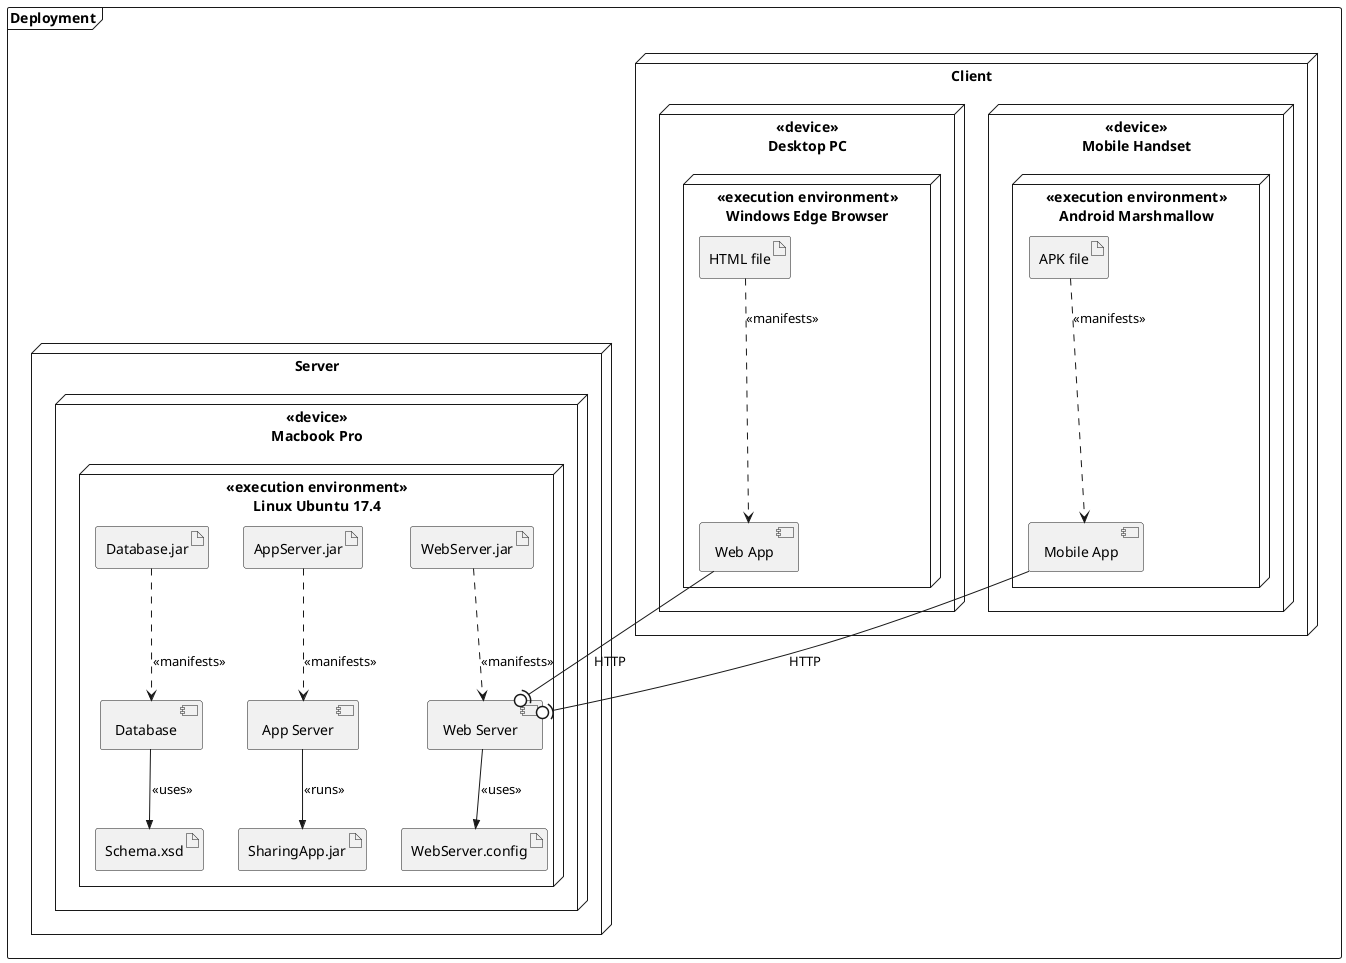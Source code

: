 @startuml
frame Deployment {
    node Client {
        node "<<device>>\nDesktop PC" {
            node "<<execution environment>>\nWindows Edge Browser" {
                artifact "HTML file" as HtmlFile
                component "Web App" as WebApp
                HtmlFile ..> WebApp : <<manifests>>
            }
        }
        node "<<device>>\nMobile Handset" {
            node "<<execution environment>>\nAndroid Marshmallow" {
                artifact "APK file" as APK
                component "Mobile App" as MobileApp
                APK ..> MobileApp : <<manifests>>
            }
        }
    }
    node Server {
        node "<<device>>\nMacbook Pro" {
            node "<<execution environment>>\nLinux Ubuntu 17.4" {
                artifact "AppServer.jar" as AppServerJar
                artifact "Database.jar" as DatabaseJar
                artifact "SharingApp.jar" as SharingAppJar
                artifact "Schema.xsd" as SchemaXsd
                artifact "WebServer.jar" as WebServerJar
                artifact "WebServer.config" as WebServerConfig
                component "App Server" as AppServer
                component "Database" as Database
                component "Web Server" as WebServer
                AppServerJar ..> AppServer : <<manifests>>
                AppServer -->> SharingAppJar : <<runs>>
                DatabaseJar ..> Database : <<manifests>>
                Database -->> SchemaXsd : <<uses>>
                WebServerJar ..> WebServer : <<manifests>>
                WebServer -->> WebServerConfig : <<uses>>
            }
        }
    }
    MobileApp --(0 WebServer : HTTP
    WebApp --(0 WebServer : HTTP
}
@enduml